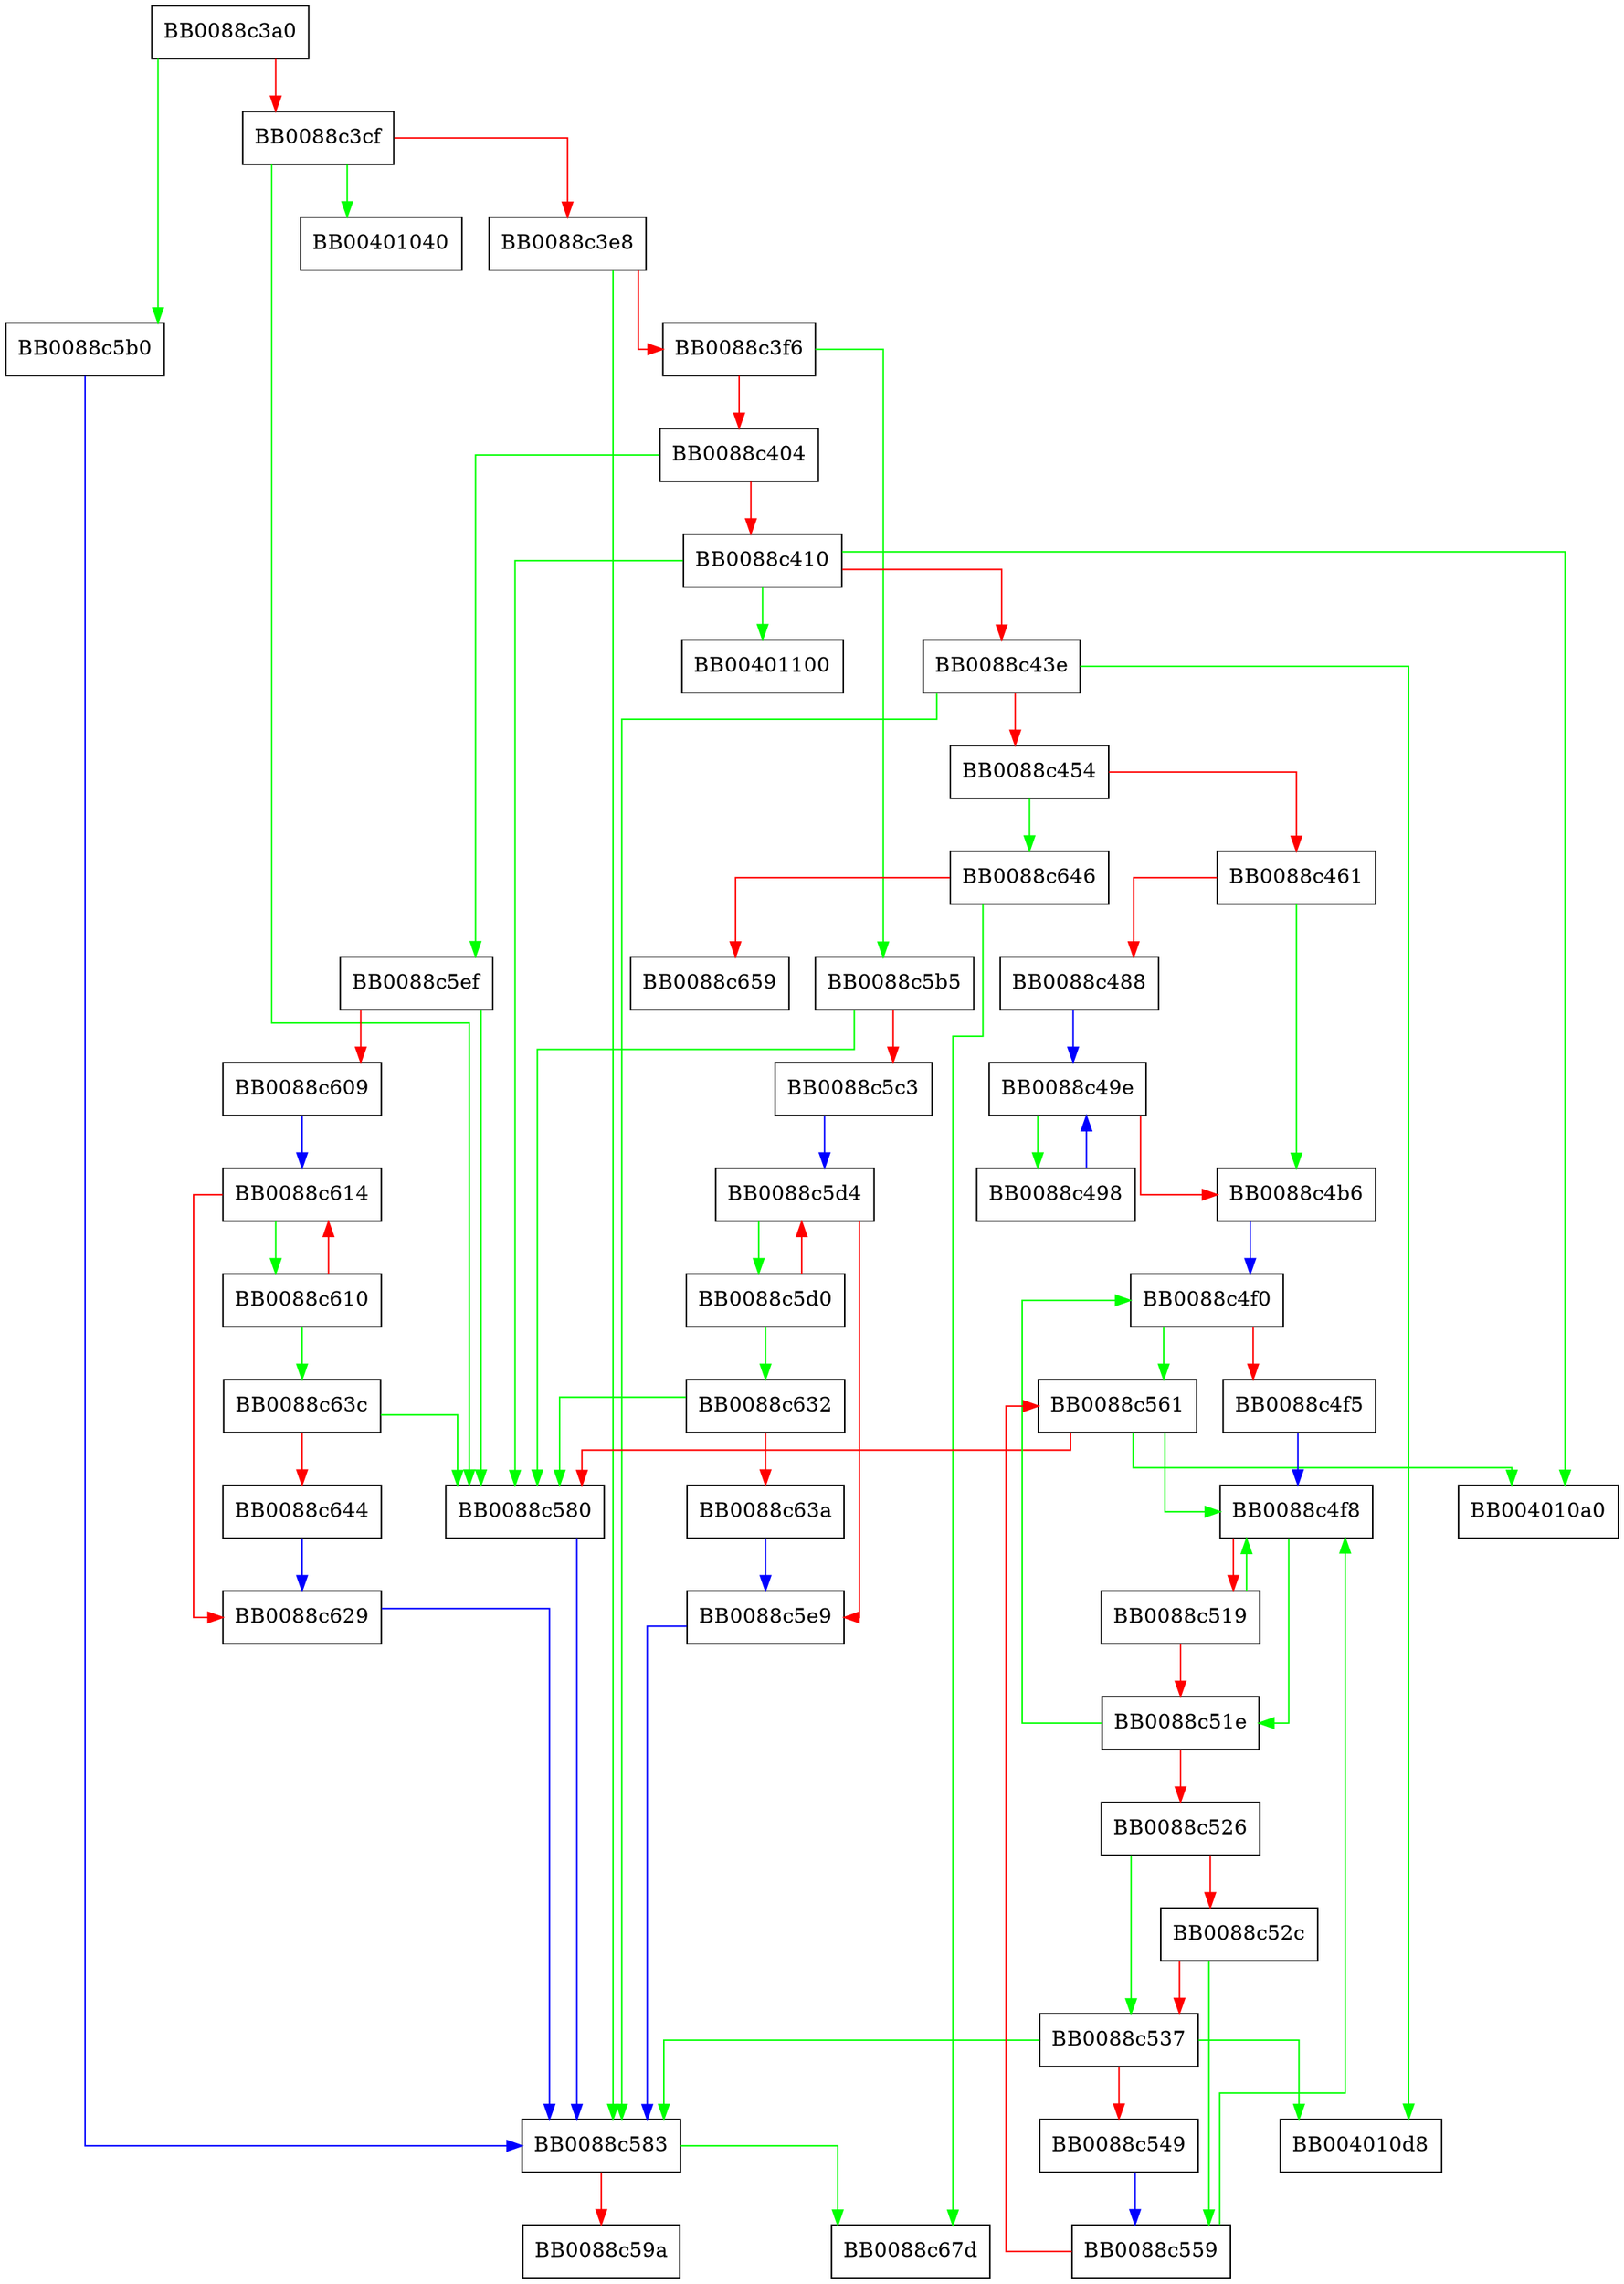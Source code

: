 digraph __strstr_sse2 {
  node [shape="box"];
  graph [splines=ortho];
  BB0088c3a0 -> BB0088c5b0 [color="green"];
  BB0088c3a0 -> BB0088c3cf [color="red"];
  BB0088c3cf -> BB00401040 [color="green"];
  BB0088c3cf -> BB0088c580 [color="green"];
  BB0088c3cf -> BB0088c3e8 [color="red"];
  BB0088c3e8 -> BB0088c583 [color="green"];
  BB0088c3e8 -> BB0088c3f6 [color="red"];
  BB0088c3f6 -> BB0088c5b5 [color="green"];
  BB0088c3f6 -> BB0088c404 [color="red"];
  BB0088c404 -> BB0088c5ef [color="green"];
  BB0088c404 -> BB0088c410 [color="red"];
  BB0088c410 -> BB00401100 [color="green"];
  BB0088c410 -> BB004010a0 [color="green"];
  BB0088c410 -> BB0088c580 [color="green"];
  BB0088c410 -> BB0088c43e [color="red"];
  BB0088c43e -> BB004010d8 [color="green"];
  BB0088c43e -> BB0088c583 [color="green"];
  BB0088c43e -> BB0088c454 [color="red"];
  BB0088c454 -> BB0088c646 [color="green"];
  BB0088c454 -> BB0088c461 [color="red"];
  BB0088c461 -> BB0088c4b6 [color="green"];
  BB0088c461 -> BB0088c488 [color="red"];
  BB0088c488 -> BB0088c49e [color="blue"];
  BB0088c498 -> BB0088c49e [color="blue"];
  BB0088c49e -> BB0088c498 [color="green"];
  BB0088c49e -> BB0088c4b6 [color="red"];
  BB0088c4b6 -> BB0088c4f0 [color="blue"];
  BB0088c4f0 -> BB0088c561 [color="green"];
  BB0088c4f0 -> BB0088c4f5 [color="red"];
  BB0088c4f5 -> BB0088c4f8 [color="blue"];
  BB0088c4f8 -> BB0088c51e [color="green"];
  BB0088c4f8 -> BB0088c519 [color="red"];
  BB0088c519 -> BB0088c4f8 [color="green"];
  BB0088c519 -> BB0088c51e [color="red"];
  BB0088c51e -> BB0088c4f0 [color="green"];
  BB0088c51e -> BB0088c526 [color="red"];
  BB0088c526 -> BB0088c537 [color="green"];
  BB0088c526 -> BB0088c52c [color="red"];
  BB0088c52c -> BB0088c559 [color="green"];
  BB0088c52c -> BB0088c537 [color="red"];
  BB0088c537 -> BB004010d8 [color="green"];
  BB0088c537 -> BB0088c583 [color="green"];
  BB0088c537 -> BB0088c549 [color="red"];
  BB0088c549 -> BB0088c559 [color="blue"];
  BB0088c559 -> BB0088c4f8 [color="green"];
  BB0088c559 -> BB0088c561 [color="red"];
  BB0088c561 -> BB004010a0 [color="green"];
  BB0088c561 -> BB0088c4f8 [color="green"];
  BB0088c561 -> BB0088c580 [color="red"];
  BB0088c580 -> BB0088c583 [color="blue"];
  BB0088c583 -> BB0088c67d [color="green"];
  BB0088c583 -> BB0088c59a [color="red"];
  BB0088c5b0 -> BB0088c583 [color="blue"];
  BB0088c5b5 -> BB0088c580 [color="green"];
  BB0088c5b5 -> BB0088c5c3 [color="red"];
  BB0088c5c3 -> BB0088c5d4 [color="blue"];
  BB0088c5d0 -> BB0088c632 [color="green"];
  BB0088c5d0 -> BB0088c5d4 [color="red"];
  BB0088c5d4 -> BB0088c5d0 [color="green"];
  BB0088c5d4 -> BB0088c5e9 [color="red"];
  BB0088c5e9 -> BB0088c583 [color="blue"];
  BB0088c5ef -> BB0088c580 [color="green"];
  BB0088c5ef -> BB0088c609 [color="red"];
  BB0088c609 -> BB0088c614 [color="blue"];
  BB0088c610 -> BB0088c63c [color="green"];
  BB0088c610 -> BB0088c614 [color="red"];
  BB0088c614 -> BB0088c610 [color="green"];
  BB0088c614 -> BB0088c629 [color="red"];
  BB0088c629 -> BB0088c583 [color="blue"];
  BB0088c632 -> BB0088c580 [color="green"];
  BB0088c632 -> BB0088c63a [color="red"];
  BB0088c63a -> BB0088c5e9 [color="blue"];
  BB0088c63c -> BB0088c580 [color="green"];
  BB0088c63c -> BB0088c644 [color="red"];
  BB0088c644 -> BB0088c629 [color="blue"];
  BB0088c646 -> BB0088c67d [color="green"];
  BB0088c646 -> BB0088c659 [color="red"];
}